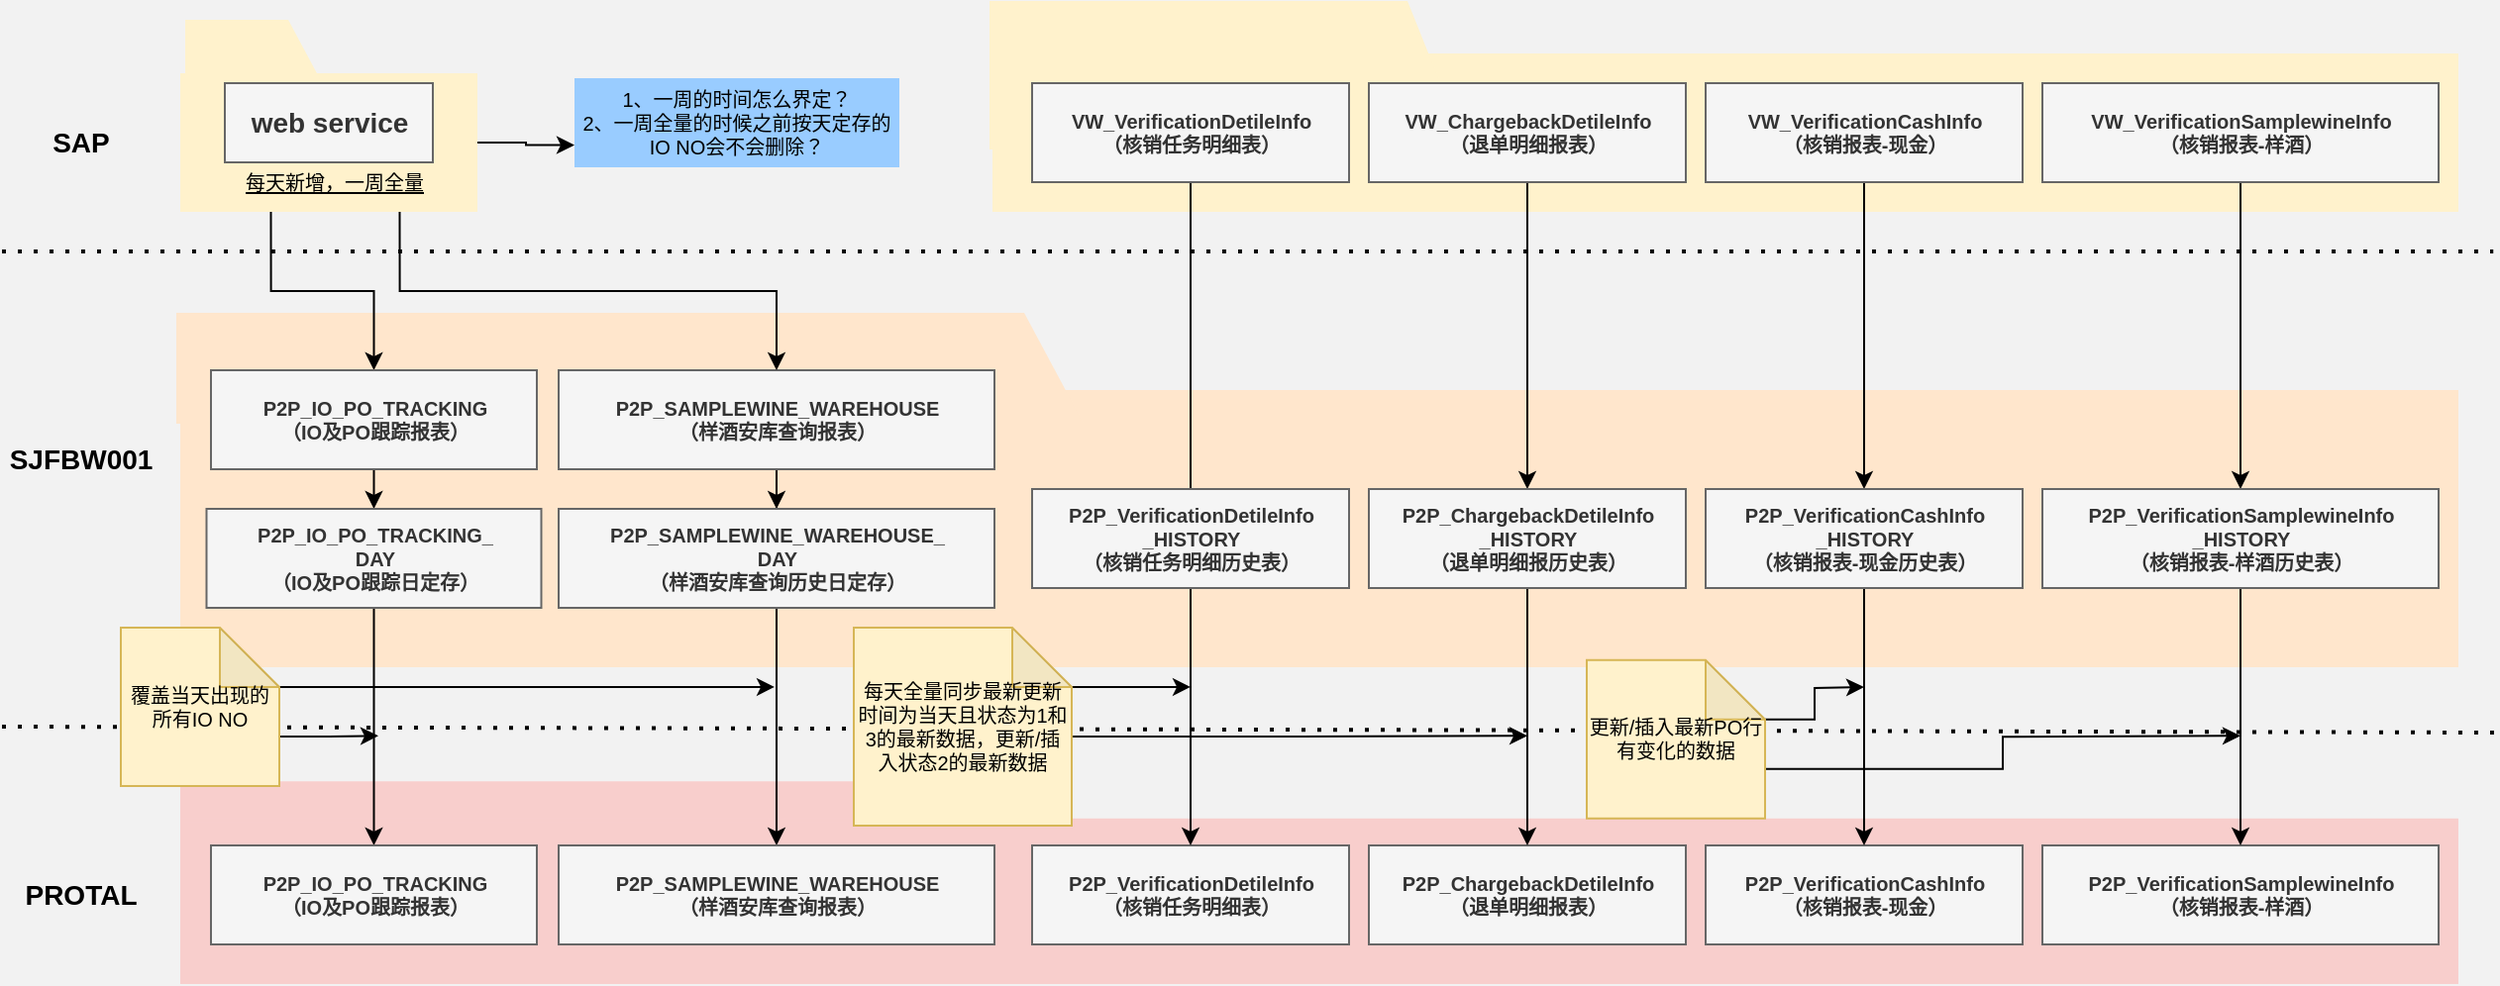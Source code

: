<mxfile version="17.4.6" type="github">
  <diagram id="-zWPHJQYayK7DrnN_WTL" name="Page-1">
    <mxGraphModel dx="920" dy="513" grid="1" gridSize="10" guides="1" tooltips="1" connect="1" arrows="1" fold="1" page="1" pageScale="1" pageWidth="827" pageHeight="1169" background="#F2F2F2" math="0" shadow="0">
      <root>
        <mxCell id="0" />
        <mxCell id="1" parent="0" />
        <mxCell id="2tfb3EqtFTx625eSX2Tw-120" value="" style="shape=ext;double=1;rounded=0;whiteSpace=wrap;html=1;shadow=0;sketch=0;fillColor=#fff2cc;strokeColor=none;" vertex="1" parent="1">
          <mxGeometry x="580" y="60" width="740" height="80" as="geometry" />
        </mxCell>
        <mxCell id="2tfb3EqtFTx625eSX2Tw-121" value="" style="shape=manualInput;whiteSpace=wrap;html=1;rounded=0;shadow=0;sketch=0;rotation=90;fillColor=#fff2cc;strokeColor=none;" vertex="1" parent="1">
          <mxGeometry x="661.5" y="-49.5" width="75" height="241" as="geometry" />
        </mxCell>
        <mxCell id="2tfb3EqtFTx625eSX2Tw-45" value="" style="shape=manualInput;whiteSpace=wrap;html=1;rounded=0;shadow=0;sketch=0;rotation=90;fillColor=#f8cecc;strokeColor=none;" vertex="1" parent="1">
          <mxGeometry x="347.63" y="250" width="57.25" height="412.5" as="geometry" />
        </mxCell>
        <mxCell id="2tfb3EqtFTx625eSX2Tw-46" value="" style="shape=ext;double=1;rounded=0;whiteSpace=wrap;html=1;shadow=0;sketch=0;fillColor=#f8cecc;strokeColor=none;" vertex="1" parent="1">
          <mxGeometry x="170" y="446.37" width="1150" height="83.63" as="geometry" />
        </mxCell>
        <mxCell id="2tfb3EqtFTx625eSX2Tw-33" value="" style="shape=ext;double=1;rounded=0;whiteSpace=wrap;html=1;shadow=0;sketch=0;fillColor=#ffe6cc;strokeColor=none;" vertex="1" parent="1">
          <mxGeometry x="170" y="230" width="1150" height="140" as="geometry" />
        </mxCell>
        <mxCell id="2tfb3EqtFTx625eSX2Tw-32" value="" style="shape=manualInput;whiteSpace=wrap;html=1;rounded=0;shadow=0;sketch=0;rotation=90;fillColor=#ffe6cc;strokeColor=none;" vertex="1" parent="1">
          <mxGeometry x="369" y="-10" width="56" height="458" as="geometry" />
        </mxCell>
        <mxCell id="2tfb3EqtFTx625eSX2Tw-128" style="edgeStyle=orthogonalEdgeStyle;rounded=0;orthogonalLoop=1;jettySize=auto;html=1;exitX=1;exitY=0.5;exitDx=0;exitDy=0;entryX=0;entryY=0.75;entryDx=0;entryDy=0;fontSize=10;" edge="1" parent="1" source="2tfb3EqtFTx625eSX2Tw-5" target="2tfb3EqtFTx625eSX2Tw-126">
          <mxGeometry relative="1" as="geometry" />
        </mxCell>
        <mxCell id="2tfb3EqtFTx625eSX2Tw-5" value="" style="shape=ext;double=1;rounded=0;whiteSpace=wrap;html=1;shadow=0;sketch=0;fillColor=#fff2cc;strokeColor=none;" vertex="1" parent="1">
          <mxGeometry x="170" y="70" width="150" height="70" as="geometry" />
        </mxCell>
        <mxCell id="2tfb3EqtFTx625eSX2Tw-39" style="edgeStyle=orthogonalEdgeStyle;rounded=0;orthogonalLoop=1;jettySize=auto;html=1;exitX=0.25;exitY=1;exitDx=0;exitDy=0;fontSize=10;" edge="1" parent="1" source="2tfb3EqtFTx625eSX2Tw-116" target="2tfb3EqtFTx625eSX2Tw-36">
          <mxGeometry relative="1" as="geometry" />
        </mxCell>
        <mxCell id="2tfb3EqtFTx625eSX2Tw-20" value="" style="endArrow=none;dashed=1;html=1;dashPattern=1 3;strokeWidth=2;rounded=0;fontSize=14;" edge="1" parent="1">
          <mxGeometry width="50" height="50" relative="1" as="geometry">
            <mxPoint x="80" y="160" as="sourcePoint" />
            <mxPoint x="1337.619" y="160" as="targetPoint" />
          </mxGeometry>
        </mxCell>
        <mxCell id="2tfb3EqtFTx625eSX2Tw-21" value="SJFBW001" style="text;html=1;strokeColor=none;fillColor=none;align=center;verticalAlign=middle;whiteSpace=wrap;rounded=0;shadow=0;sketch=0;fontSize=14;fontStyle=1;horizontal=1;" vertex="1" parent="1">
          <mxGeometry x="90" y="250" width="60" height="30" as="geometry" />
        </mxCell>
        <mxCell id="2tfb3EqtFTx625eSX2Tw-30" value="PROTAL" style="text;html=1;strokeColor=none;fillColor=none;align=center;verticalAlign=middle;whiteSpace=wrap;rounded=0;shadow=0;sketch=0;fontSize=14;fontStyle=1" vertex="1" parent="1">
          <mxGeometry x="90" y="470" width="60" height="30" as="geometry" />
        </mxCell>
        <mxCell id="2tfb3EqtFTx625eSX2Tw-80" style="edgeStyle=orthogonalEdgeStyle;rounded=0;orthogonalLoop=1;jettySize=auto;html=1;exitX=0.5;exitY=1;exitDx=0;exitDy=0;entryX=0.5;entryY=0;entryDx=0;entryDy=0;fontSize=10;" edge="1" parent="1" source="2tfb3EqtFTx625eSX2Tw-36" target="2tfb3EqtFTx625eSX2Tw-53">
          <mxGeometry relative="1" as="geometry" />
        </mxCell>
        <mxCell id="2tfb3EqtFTx625eSX2Tw-36" value="P2P_IO_PO_TRACKING&lt;br&gt;（IO及PO跟踪报表）" style="text;html=1;fontSize=10;fontStyle=1;verticalAlign=middle;align=center;rounded=0;shadow=0;sketch=0;arcSize=12;strokeWidth=1;fillColor=#f5f5f5;strokeColor=#666666;fontColor=#333333;" vertex="1" parent="1">
          <mxGeometry x="185.5" y="220" width="164.5" height="50" as="geometry" />
        </mxCell>
        <mxCell id="2tfb3EqtFTx625eSX2Tw-37" value="SAP" style="text;html=1;strokeColor=none;fillColor=none;align=center;verticalAlign=middle;whiteSpace=wrap;rounded=0;shadow=0;sketch=0;fontSize=14;fontStyle=1" vertex="1" parent="1">
          <mxGeometry x="90" y="90" width="60" height="30" as="geometry" />
        </mxCell>
        <mxCell id="2tfb3EqtFTx625eSX2Tw-60" style="edgeStyle=orthogonalEdgeStyle;rounded=0;orthogonalLoop=1;jettySize=auto;html=1;exitX=0.5;exitY=1;exitDx=0;exitDy=0;fontSize=10;" edge="1" parent="1" source="2tfb3EqtFTx625eSX2Tw-38" target="2tfb3EqtFTx625eSX2Tw-54">
          <mxGeometry relative="1" as="geometry" />
        </mxCell>
        <mxCell id="2tfb3EqtFTx625eSX2Tw-38" value="P2P_SAMPLEWINE_WAREHOUSE&lt;br&gt;（样酒安库查询报表）" style="text;html=1;fontSize=10;fontStyle=1;verticalAlign=middle;align=center;rounded=0;shadow=0;sketch=0;arcSize=12;strokeWidth=1;fillColor=#f5f5f5;strokeColor=#666666;fontColor=#333333;" vertex="1" parent="1">
          <mxGeometry x="361" y="220" width="220" height="50" as="geometry" />
        </mxCell>
        <mxCell id="2tfb3EqtFTx625eSX2Tw-89" style="edgeStyle=orthogonalEdgeStyle;rounded=0;orthogonalLoop=1;jettySize=auto;html=1;exitX=0.5;exitY=1;exitDx=0;exitDy=0;entryX=0.5;entryY=0;entryDx=0;entryDy=0;fontSize=10;" edge="1" parent="1" source="2tfb3EqtFTx625eSX2Tw-41">
          <mxGeometry relative="1" as="geometry">
            <mxPoint x="680" y="310" as="targetPoint" />
          </mxGeometry>
        </mxCell>
        <mxCell id="2tfb3EqtFTx625eSX2Tw-41" value="VW_VerificationDetileInfo&lt;br&gt;（核销任务明细表）" style="text;html=1;fontSize=10;fontStyle=1;verticalAlign=middle;align=center;rounded=0;shadow=0;sketch=0;arcSize=12;strokeWidth=1;fillColor=#f5f5f5;strokeColor=#666666;fontColor=#333333;" vertex="1" parent="1">
          <mxGeometry x="600" y="75" width="160" height="50" as="geometry" />
        </mxCell>
        <mxCell id="2tfb3EqtFTx625eSX2Tw-111" style="edgeStyle=orthogonalEdgeStyle;rounded=0;orthogonalLoop=1;jettySize=auto;html=1;exitX=0.5;exitY=1;exitDx=0;exitDy=0;entryX=0.5;entryY=0;entryDx=0;entryDy=0;fontSize=10;" edge="1" parent="1" source="2tfb3EqtFTx625eSX2Tw-42" target="2tfb3EqtFTx625eSX2Tw-103">
          <mxGeometry relative="1" as="geometry" />
        </mxCell>
        <mxCell id="2tfb3EqtFTx625eSX2Tw-42" value="VW_ChargebackDetileInfo&lt;br&gt;（退单明细报表）" style="text;html=1;fontSize=10;fontStyle=1;verticalAlign=middle;align=center;rounded=0;shadow=0;sketch=0;arcSize=12;strokeWidth=1;fillColor=#f5f5f5;fontColor=#333333;strokeColor=#666666;" vertex="1" parent="1">
          <mxGeometry x="770" y="75" width="160" height="50" as="geometry" />
        </mxCell>
        <mxCell id="2tfb3EqtFTx625eSX2Tw-112" style="edgeStyle=orthogonalEdgeStyle;rounded=0;orthogonalLoop=1;jettySize=auto;html=1;exitX=0.5;exitY=1;exitDx=0;exitDy=0;entryX=0.5;entryY=0;entryDx=0;entryDy=0;fontSize=10;" edge="1" parent="1" source="2tfb3EqtFTx625eSX2Tw-43" target="2tfb3EqtFTx625eSX2Tw-104">
          <mxGeometry relative="1" as="geometry" />
        </mxCell>
        <mxCell id="2tfb3EqtFTx625eSX2Tw-43" value="VW_VerificationCashInfo&lt;br&gt;（核销报表-现金）" style="text;strokeColor=#666666;fillColor=#f5f5f5;html=1;fontSize=10;fontStyle=1;verticalAlign=middle;align=center;rounded=0;shadow=0;sketch=0;arcSize=12;strokeWidth=1;fontColor=#333333;" vertex="1" parent="1">
          <mxGeometry x="940" y="75" width="160" height="50" as="geometry" />
        </mxCell>
        <mxCell id="2tfb3EqtFTx625eSX2Tw-113" style="edgeStyle=orthogonalEdgeStyle;rounded=0;orthogonalLoop=1;jettySize=auto;html=1;exitX=0.5;exitY=1;exitDx=0;exitDy=0;entryX=0.5;entryY=0;entryDx=0;entryDy=0;fontSize=10;" edge="1" parent="1" source="2tfb3EqtFTx625eSX2Tw-44" target="2tfb3EqtFTx625eSX2Tw-105">
          <mxGeometry relative="1" as="geometry" />
        </mxCell>
        <mxCell id="2tfb3EqtFTx625eSX2Tw-44" value="VW_VerificationSamplewineInfo&lt;br&gt;（核销报表-样酒）" style="text;strokeColor=#666666;fillColor=#f5f5f5;html=1;fontSize=10;fontStyle=1;verticalAlign=middle;align=center;rounded=0;shadow=0;sketch=0;arcSize=12;strokeWidth=1;fontColor=#333333;" vertex="1" parent="1">
          <mxGeometry x="1110" y="75" width="200" height="50" as="geometry" />
        </mxCell>
        <mxCell id="2tfb3EqtFTx625eSX2Tw-47" value="P2P_VerificationDetileInfo&lt;br&gt;（核销任务明细表）" style="text;html=1;fontSize=10;fontStyle=1;verticalAlign=middle;align=center;rounded=0;shadow=0;sketch=0;arcSize=12;strokeWidth=1;fillColor=#f5f5f5;strokeColor=#666666;fontColor=#333333;" vertex="1" parent="1">
          <mxGeometry x="600" y="460" width="160" height="50" as="geometry" />
        </mxCell>
        <mxCell id="2tfb3EqtFTx625eSX2Tw-49" value="P2P_ChargebackDetileInfo&lt;br&gt;（退单明细报表）" style="text;html=1;fontSize=10;fontStyle=1;verticalAlign=middle;align=center;rounded=0;shadow=0;sketch=0;arcSize=12;strokeWidth=1;fillColor=#f5f5f5;fontColor=#333333;strokeColor=#666666;" vertex="1" parent="1">
          <mxGeometry x="770" y="460" width="160" height="50" as="geometry" />
        </mxCell>
        <mxCell id="2tfb3EqtFTx625eSX2Tw-50" value="P2P_VerificationCashInfo&lt;br&gt;（核销报表-现金）" style="text;strokeColor=#666666;fillColor=#f5f5f5;html=1;fontSize=10;fontStyle=1;verticalAlign=middle;align=center;rounded=0;shadow=0;sketch=0;arcSize=12;strokeWidth=1;fontColor=#333333;" vertex="1" parent="1">
          <mxGeometry x="940" y="460" width="160" height="50" as="geometry" />
        </mxCell>
        <mxCell id="2tfb3EqtFTx625eSX2Tw-51" value="P2P_VerificationSamplewineInfo&lt;br&gt;（核销报表-样酒）" style="text;strokeColor=#666666;fillColor=#f5f5f5;html=1;fontSize=10;fontStyle=1;verticalAlign=middle;align=center;rounded=0;shadow=0;sketch=0;arcSize=12;strokeWidth=1;fontColor=#333333;" vertex="1" parent="1">
          <mxGeometry x="1110" y="460" width="200" height="50" as="geometry" />
        </mxCell>
        <mxCell id="2tfb3EqtFTx625eSX2Tw-52" value="" style="endArrow=none;dashed=1;html=1;dashPattern=1 3;strokeWidth=2;rounded=0;fontSize=14;startArrow=none;" edge="1" parent="1">
          <mxGeometry width="50" height="50" relative="1" as="geometry">
            <mxPoint x="80" y="400" as="sourcePoint" />
            <mxPoint x="1338" y="403" as="targetPoint" />
          </mxGeometry>
        </mxCell>
        <mxCell id="2tfb3EqtFTx625eSX2Tw-83" style="edgeStyle=orthogonalEdgeStyle;rounded=0;orthogonalLoop=1;jettySize=auto;html=1;exitX=0.5;exitY=1;exitDx=0;exitDy=0;entryX=0.5;entryY=0;entryDx=0;entryDy=0;fontSize=10;" edge="1" parent="1" source="2tfb3EqtFTx625eSX2Tw-53" target="2tfb3EqtFTx625eSX2Tw-81">
          <mxGeometry relative="1" as="geometry" />
        </mxCell>
        <mxCell id="2tfb3EqtFTx625eSX2Tw-53" value="P2P_IO_PO_TRACKING_&lt;br&gt;DAY&lt;br&gt;（IO及PO跟踪日定存）" style="text;html=1;fontSize=10;fontStyle=1;verticalAlign=middle;align=center;rounded=0;shadow=0;sketch=0;arcSize=12;strokeWidth=1;fillColor=#f5f5f5;strokeColor=#666666;fontColor=#333333;gradientColor=none;" vertex="1" parent="1">
          <mxGeometry x="183.25" y="290" width="169" height="50" as="geometry" />
        </mxCell>
        <mxCell id="2tfb3EqtFTx625eSX2Tw-85" style="edgeStyle=orthogonalEdgeStyle;rounded=0;orthogonalLoop=1;jettySize=auto;html=1;exitX=0.5;exitY=1;exitDx=0;exitDy=0;entryX=0.5;entryY=0;entryDx=0;entryDy=0;fontSize=10;" edge="1" parent="1" source="2tfb3EqtFTx625eSX2Tw-54" target="2tfb3EqtFTx625eSX2Tw-84">
          <mxGeometry relative="1" as="geometry" />
        </mxCell>
        <mxCell id="2tfb3EqtFTx625eSX2Tw-54" value="P2P_SAMPLEWINE_WAREHOUSE_&lt;br&gt;DAY&lt;br&gt;（样酒安库查询历史日定存）" style="text;html=1;fontSize=10;fontStyle=1;verticalAlign=middle;align=center;rounded=0;shadow=0;sketch=0;arcSize=12;strokeWidth=1;fillColor=#f5f5f5;strokeColor=#666666;fontColor=#333333;" vertex="1" parent="1">
          <mxGeometry x="361" y="290" width="220" height="50" as="geometry" />
        </mxCell>
        <mxCell id="2tfb3EqtFTx625eSX2Tw-100" style="edgeStyle=orthogonalEdgeStyle;rounded=0;orthogonalLoop=1;jettySize=auto;html=1;exitX=0;exitY=0;exitDx=90;exitDy=30;exitPerimeter=0;fontSize=10;" edge="1" parent="1" source="2tfb3EqtFTx625eSX2Tw-70">
          <mxGeometry relative="1" as="geometry">
            <mxPoint x="1020" y="380" as="targetPoint" />
          </mxGeometry>
        </mxCell>
        <mxCell id="2tfb3EqtFTx625eSX2Tw-101" style="edgeStyle=orthogonalEdgeStyle;rounded=0;orthogonalLoop=1;jettySize=auto;html=1;exitX=0;exitY=0;exitDx=90;exitDy=55;exitPerimeter=0;fontSize=10;" edge="1" parent="1" source="2tfb3EqtFTx625eSX2Tw-70">
          <mxGeometry relative="1" as="geometry">
            <mxPoint x="1210" y="404.647" as="targetPoint" />
          </mxGeometry>
        </mxCell>
        <mxCell id="2tfb3EqtFTx625eSX2Tw-70" value="更新/插入最新PO行有变化的数据" style="shape=note;whiteSpace=wrap;html=1;backgroundOutline=1;darkOpacity=0.05;rounded=0;shadow=0;sketch=0;fontSize=10;strokeColor=#d6b656;strokeWidth=1;fillColor=#fff2cc;" vertex="1" parent="1">
          <mxGeometry x="880" y="366.37" width="90" height="80" as="geometry" />
        </mxCell>
        <mxCell id="2tfb3EqtFTx625eSX2Tw-81" value="P2P_IO_PO_TRACKING&lt;br&gt;（IO及PO跟踪报表）" style="text;html=1;fontSize=10;fontStyle=1;verticalAlign=middle;align=center;rounded=0;shadow=0;sketch=0;arcSize=12;strokeWidth=1;fillColor=#f5f5f5;strokeColor=#666666;fontColor=#333333;" vertex="1" parent="1">
          <mxGeometry x="185.5" y="460" width="164.5" height="50" as="geometry" />
        </mxCell>
        <mxCell id="2tfb3EqtFTx625eSX2Tw-84" value="P2P_SAMPLEWINE_WAREHOUSE&lt;br&gt;（样酒安库查询报表）" style="text;html=1;fontSize=10;fontStyle=1;verticalAlign=middle;align=center;rounded=0;shadow=0;sketch=0;arcSize=12;strokeWidth=1;fillColor=#f5f5f5;strokeColor=#666666;fontColor=#333333;" vertex="1" parent="1">
          <mxGeometry x="361" y="460" width="220" height="50" as="geometry" />
        </mxCell>
        <mxCell id="2tfb3EqtFTx625eSX2Tw-94" style="edgeStyle=orthogonalEdgeStyle;rounded=0;orthogonalLoop=1;jettySize=auto;html=1;exitX=0;exitY=0;exitDx=80;exitDy=55;exitPerimeter=0;fontSize=10;" edge="1" parent="1" source="2tfb3EqtFTx625eSX2Tw-91">
          <mxGeometry relative="1" as="geometry">
            <mxPoint x="270" y="404.647" as="targetPoint" />
          </mxGeometry>
        </mxCell>
        <mxCell id="2tfb3EqtFTx625eSX2Tw-95" style="edgeStyle=orthogonalEdgeStyle;rounded=0;orthogonalLoop=1;jettySize=auto;html=1;exitX=0;exitY=0;exitDx=80;exitDy=30;exitPerimeter=0;fontSize=10;" edge="1" parent="1" source="2tfb3EqtFTx625eSX2Tw-91">
          <mxGeometry relative="1" as="geometry">
            <mxPoint x="470" y="379.941" as="targetPoint" />
          </mxGeometry>
        </mxCell>
        <mxCell id="2tfb3EqtFTx625eSX2Tw-91" value="覆盖当天出现的所有IO NO" style="shape=note;whiteSpace=wrap;html=1;backgroundOutline=1;darkOpacity=0.05;rounded=0;shadow=0;sketch=0;fontSize=10;strokeColor=#d6b656;strokeWidth=1;fillColor=#fff2cc;" vertex="1" parent="1">
          <mxGeometry x="140" y="350" width="80" height="80" as="geometry" />
        </mxCell>
        <mxCell id="2tfb3EqtFTx625eSX2Tw-98" style="edgeStyle=orthogonalEdgeStyle;rounded=0;orthogonalLoop=1;jettySize=auto;html=1;exitX=0;exitY=0;exitDx=80;exitDy=30;exitPerimeter=0;fontSize=10;" edge="1" parent="1" source="2tfb3EqtFTx625eSX2Tw-97">
          <mxGeometry relative="1" as="geometry">
            <mxPoint x="680" y="379.941" as="targetPoint" />
          </mxGeometry>
        </mxCell>
        <mxCell id="2tfb3EqtFTx625eSX2Tw-99" style="edgeStyle=orthogonalEdgeStyle;rounded=0;orthogonalLoop=1;jettySize=auto;html=1;exitX=0;exitY=0;exitDx=80;exitDy=55;exitPerimeter=0;fontSize=10;" edge="1" parent="1" source="2tfb3EqtFTx625eSX2Tw-97">
          <mxGeometry relative="1" as="geometry">
            <mxPoint x="850" y="404.647" as="targetPoint" />
          </mxGeometry>
        </mxCell>
        <mxCell id="2tfb3EqtFTx625eSX2Tw-97" value="每天全量同步最新更新时间为当天且状态为1和3的最新数据，更新/插入状态2的最新数据" style="shape=note;whiteSpace=wrap;html=1;backgroundOutline=1;darkOpacity=0.05;rounded=0;shadow=0;sketch=0;fontSize=10;strokeColor=#d6b656;strokeWidth=1;fillColor=#fff2cc;" vertex="1" parent="1">
          <mxGeometry x="510" y="350" width="110" height="100" as="geometry" />
        </mxCell>
        <mxCell id="2tfb3EqtFTx625eSX2Tw-106" style="edgeStyle=orthogonalEdgeStyle;rounded=0;orthogonalLoop=1;jettySize=auto;html=1;exitX=0.5;exitY=1;exitDx=0;exitDy=0;entryX=0.5;entryY=0;entryDx=0;entryDy=0;fontSize=10;" edge="1" parent="1" source="2tfb3EqtFTx625eSX2Tw-102" target="2tfb3EqtFTx625eSX2Tw-47">
          <mxGeometry relative="1" as="geometry" />
        </mxCell>
        <mxCell id="2tfb3EqtFTx625eSX2Tw-102" value="P2P_VerificationDetileInfo&lt;br&gt;_HISTORY&lt;br&gt;（核销任务明细历史表）" style="text;html=1;fontSize=10;fontStyle=1;verticalAlign=middle;align=center;rounded=0;shadow=0;sketch=0;arcSize=12;strokeWidth=1;fillColor=#f5f5f5;strokeColor=#666666;fontColor=#333333;" vertex="1" parent="1">
          <mxGeometry x="600" y="280" width="160" height="50" as="geometry" />
        </mxCell>
        <mxCell id="2tfb3EqtFTx625eSX2Tw-107" style="edgeStyle=orthogonalEdgeStyle;rounded=0;orthogonalLoop=1;jettySize=auto;html=1;exitX=0.5;exitY=1;exitDx=0;exitDy=0;entryX=0.5;entryY=0;entryDx=0;entryDy=0;fontSize=10;" edge="1" parent="1" source="2tfb3EqtFTx625eSX2Tw-103" target="2tfb3EqtFTx625eSX2Tw-49">
          <mxGeometry relative="1" as="geometry" />
        </mxCell>
        <mxCell id="2tfb3EqtFTx625eSX2Tw-103" value="P2P_ChargebackDetileInfo&lt;br&gt;_HISTORY&lt;br&gt;（退单明细报历史表）" style="text;html=1;fontSize=10;fontStyle=1;verticalAlign=middle;align=center;rounded=0;shadow=0;sketch=0;arcSize=12;strokeWidth=1;fillColor=#f5f5f5;fontColor=#333333;strokeColor=#666666;" vertex="1" parent="1">
          <mxGeometry x="770" y="280" width="160" height="50" as="geometry" />
        </mxCell>
        <mxCell id="2tfb3EqtFTx625eSX2Tw-114" style="edgeStyle=orthogonalEdgeStyle;rounded=0;orthogonalLoop=1;jettySize=auto;html=1;exitX=0.5;exitY=1;exitDx=0;exitDy=0;entryX=0.5;entryY=0;entryDx=0;entryDy=0;fontSize=10;" edge="1" parent="1" source="2tfb3EqtFTx625eSX2Tw-104" target="2tfb3EqtFTx625eSX2Tw-50">
          <mxGeometry relative="1" as="geometry" />
        </mxCell>
        <mxCell id="2tfb3EqtFTx625eSX2Tw-104" value="P2P_VerificationCashInfo&lt;br&gt;_HISTORY&lt;br&gt;（核销报表-现金历史表）" style="text;strokeColor=#666666;fillColor=#f5f5f5;html=1;fontSize=10;fontStyle=1;verticalAlign=middle;align=center;rounded=0;shadow=0;sketch=0;arcSize=12;strokeWidth=1;fontColor=#333333;" vertex="1" parent="1">
          <mxGeometry x="940" y="280" width="160" height="50" as="geometry" />
        </mxCell>
        <mxCell id="2tfb3EqtFTx625eSX2Tw-110" style="edgeStyle=orthogonalEdgeStyle;rounded=0;orthogonalLoop=1;jettySize=auto;html=1;exitX=0.5;exitY=1;exitDx=0;exitDy=0;entryX=0.5;entryY=0;entryDx=0;entryDy=0;fontSize=10;" edge="1" parent="1" source="2tfb3EqtFTx625eSX2Tw-105" target="2tfb3EqtFTx625eSX2Tw-51">
          <mxGeometry relative="1" as="geometry" />
        </mxCell>
        <mxCell id="2tfb3EqtFTx625eSX2Tw-105" value="P2P_VerificationSamplewineInfo&lt;br&gt;_HISTORY&lt;br&gt;（核销报表-样酒历史表）" style="text;strokeColor=#666666;fillColor=#f5f5f5;html=1;fontSize=10;fontStyle=1;verticalAlign=middle;align=center;rounded=0;shadow=0;sketch=0;arcSize=12;strokeWidth=1;fontColor=#333333;" vertex="1" parent="1">
          <mxGeometry x="1110" y="280" width="200" height="50" as="geometry" />
        </mxCell>
        <mxCell id="2tfb3EqtFTx625eSX2Tw-124" style="edgeStyle=orthogonalEdgeStyle;rounded=0;orthogonalLoop=1;jettySize=auto;html=1;exitX=0.75;exitY=1;exitDx=0;exitDy=0;entryX=0.5;entryY=0;entryDx=0;entryDy=0;fontSize=10;" edge="1" parent="1" source="2tfb3EqtFTx625eSX2Tw-116" target="2tfb3EqtFTx625eSX2Tw-38">
          <mxGeometry relative="1" as="geometry" />
        </mxCell>
        <mxCell id="2tfb3EqtFTx625eSX2Tw-116" value="每天新增，一周全量" style="text;html=1;strokeColor=none;fillColor=none;align=center;verticalAlign=middle;whiteSpace=wrap;rounded=0;shadow=0;sketch=0;fontSize=10;fontStyle=4" vertex="1" parent="1">
          <mxGeometry x="183.25" y="110" width="130" height="30" as="geometry" />
        </mxCell>
        <mxCell id="2tfb3EqtFTx625eSX2Tw-119" value="" style="shape=manualInput;whiteSpace=wrap;html=1;rounded=0;shadow=0;sketch=0;rotation=90;fillColor=#fff2cc;strokeColor=none;" vertex="1" parent="1">
          <mxGeometry x="185.5" y="30" width="56" height="82" as="geometry" />
        </mxCell>
        <mxCell id="2tfb3EqtFTx625eSX2Tw-19" value="web service" style="text;strokeColor=#666666;fillColor=#f5f5f5;html=1;fontSize=14;fontStyle=1;verticalAlign=middle;align=center;rounded=0;shadow=0;sketch=0;arcSize=12;strokeWidth=1;fontColor=#333333;" vertex="1" parent="1">
          <mxGeometry x="192.5" y="75" width="105" height="40" as="geometry" />
        </mxCell>
        <mxCell id="2tfb3EqtFTx625eSX2Tw-126" value="1、一周的时间怎么界定？&lt;br&gt;2、一周全量的时候之前按天定存的IO NO会不会删除？" style="text;html=1;align=center;verticalAlign=middle;whiteSpace=wrap;rounded=0;shadow=0;sketch=0;fontSize=10;fillColor=#99CCFF;strokeColor=none;" vertex="1" parent="1">
          <mxGeometry x="369" y="72.5" width="164" height="45" as="geometry" />
        </mxCell>
      </root>
    </mxGraphModel>
  </diagram>
</mxfile>
